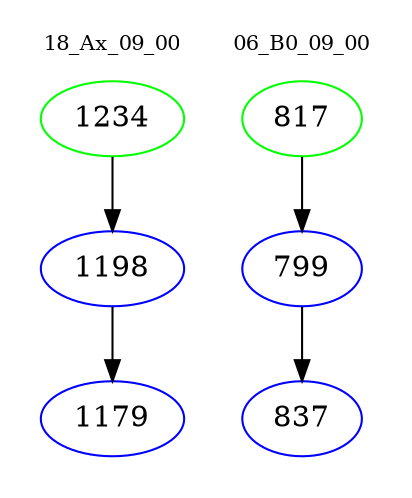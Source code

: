 digraph{
subgraph cluster_0 {
color = white
label = "18_Ax_09_00";
fontsize=10;
T0_1234 [label="1234", color="green"]
T0_1234 -> T0_1198 [color="black"]
T0_1198 [label="1198", color="blue"]
T0_1198 -> T0_1179 [color="black"]
T0_1179 [label="1179", color="blue"]
}
subgraph cluster_1 {
color = white
label = "06_B0_09_00";
fontsize=10;
T1_817 [label="817", color="green"]
T1_817 -> T1_799 [color="black"]
T1_799 [label="799", color="blue"]
T1_799 -> T1_837 [color="black"]
T1_837 [label="837", color="blue"]
}
}
